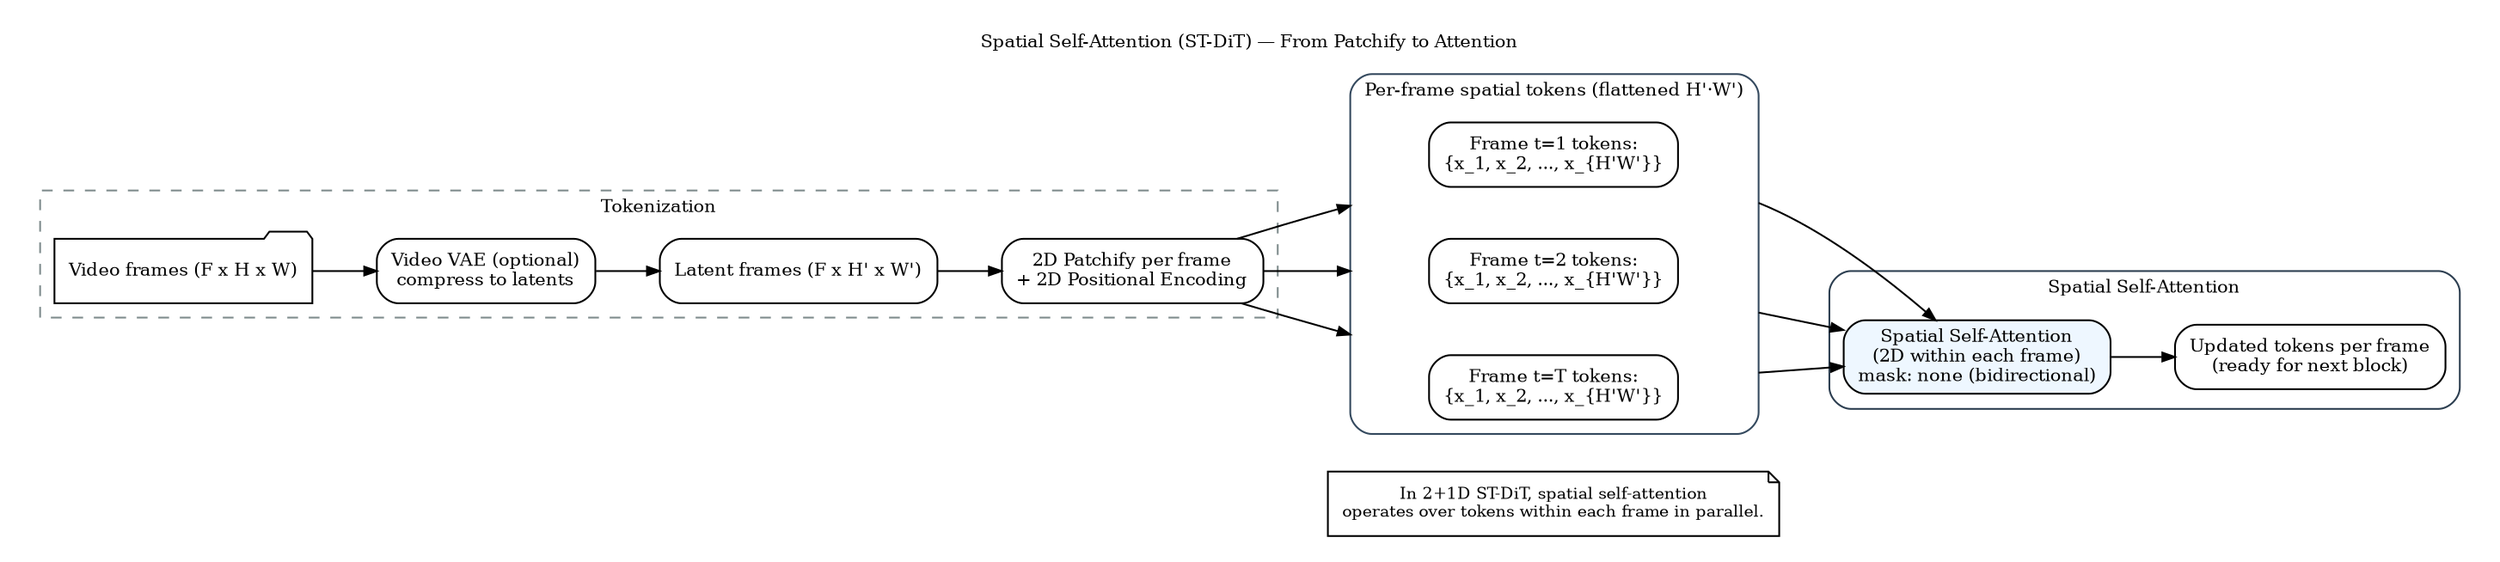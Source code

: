 digraph G {
  graph [
    rankdir=LR
    compound=true
    fontsize=10
    labelloc=t
    label="Spatial Self-Attention (ST-DiT) — From Patchify to Attention"
    pad="0.2"
    nodesep="0.4"
    ranksep="0.5"
  ]

  node [shape=box style=rounded fontsize=10]
  edge [fontsize=9 arrowsize=0.7]

  // Input and patchify
  subgraph cluster_input {
    label="Tokenization"
    style=dashed
    color="#7f8c8d"
    video [label="Video frames (F x H x W)", shape=folder]
    vae [label="Video VAE (optional)\ncompress to latents"]
    latents [label="Latent frames (F x H' x W')"]
    patchify [label="2D Patchify per frame\n+ 2D Positional Encoding"]
    video -> vae -> latents -> patchify
  }

  // Per-frame spatial token sets
  subgraph cluster_frames {
    label="Per-frame spatial tokens (flattened H'·W')"
    style=rounded
    color="#34495e"
    f1 [label="Frame t=1 tokens:\n{x_1, x_2, ..., x_{H'W'}}", fillcolor="#ffffff", style="rounded,filled"]
    f2 [label="Frame t=2 tokens:\n{x_1, x_2, ..., x_{H'W'}}", fillcolor="#ffffff", style="rounded,filled"]
    f3 [label="Frame t=T tokens:\n{x_1, x_2, ..., x_{H'W'}}", fillcolor="#ffffff", style="rounded,filled"]
  }

  // Spatial attention block
  subgraph cluster_attn {
    label="Spatial Self-Attention"
    style=rounded
    color="#2c3e50"
    spat_attn [label="Spatial Self-Attention\n(2D within each frame)\nmask: none (bidirectional)", fillcolor="#eef7ff", style="rounded,filled"]
    out_tokens [label="Updated tokens per frame\n(ready for next block)"]
    spat_attn -> out_tokens
  }

  // Flow
  patchify -> f1 [lhead=cluster_frames]
  patchify -> f2 [lhead=cluster_frames]
  patchify -> f3 [lhead=cluster_frames]

  f1 -> spat_attn [ltail=cluster_frames]
  f2 -> spat_attn [ltail=cluster_frames]
  f3 -> spat_attn [ltail=cluster_frames]

  // Notes
  note [shape=note fontsize=9 label="In 2+1D ST-DiT, spatial self-attention\noperates over tokens within each frame in parallel."]
  note -> spat_attn [style=invis]
}
